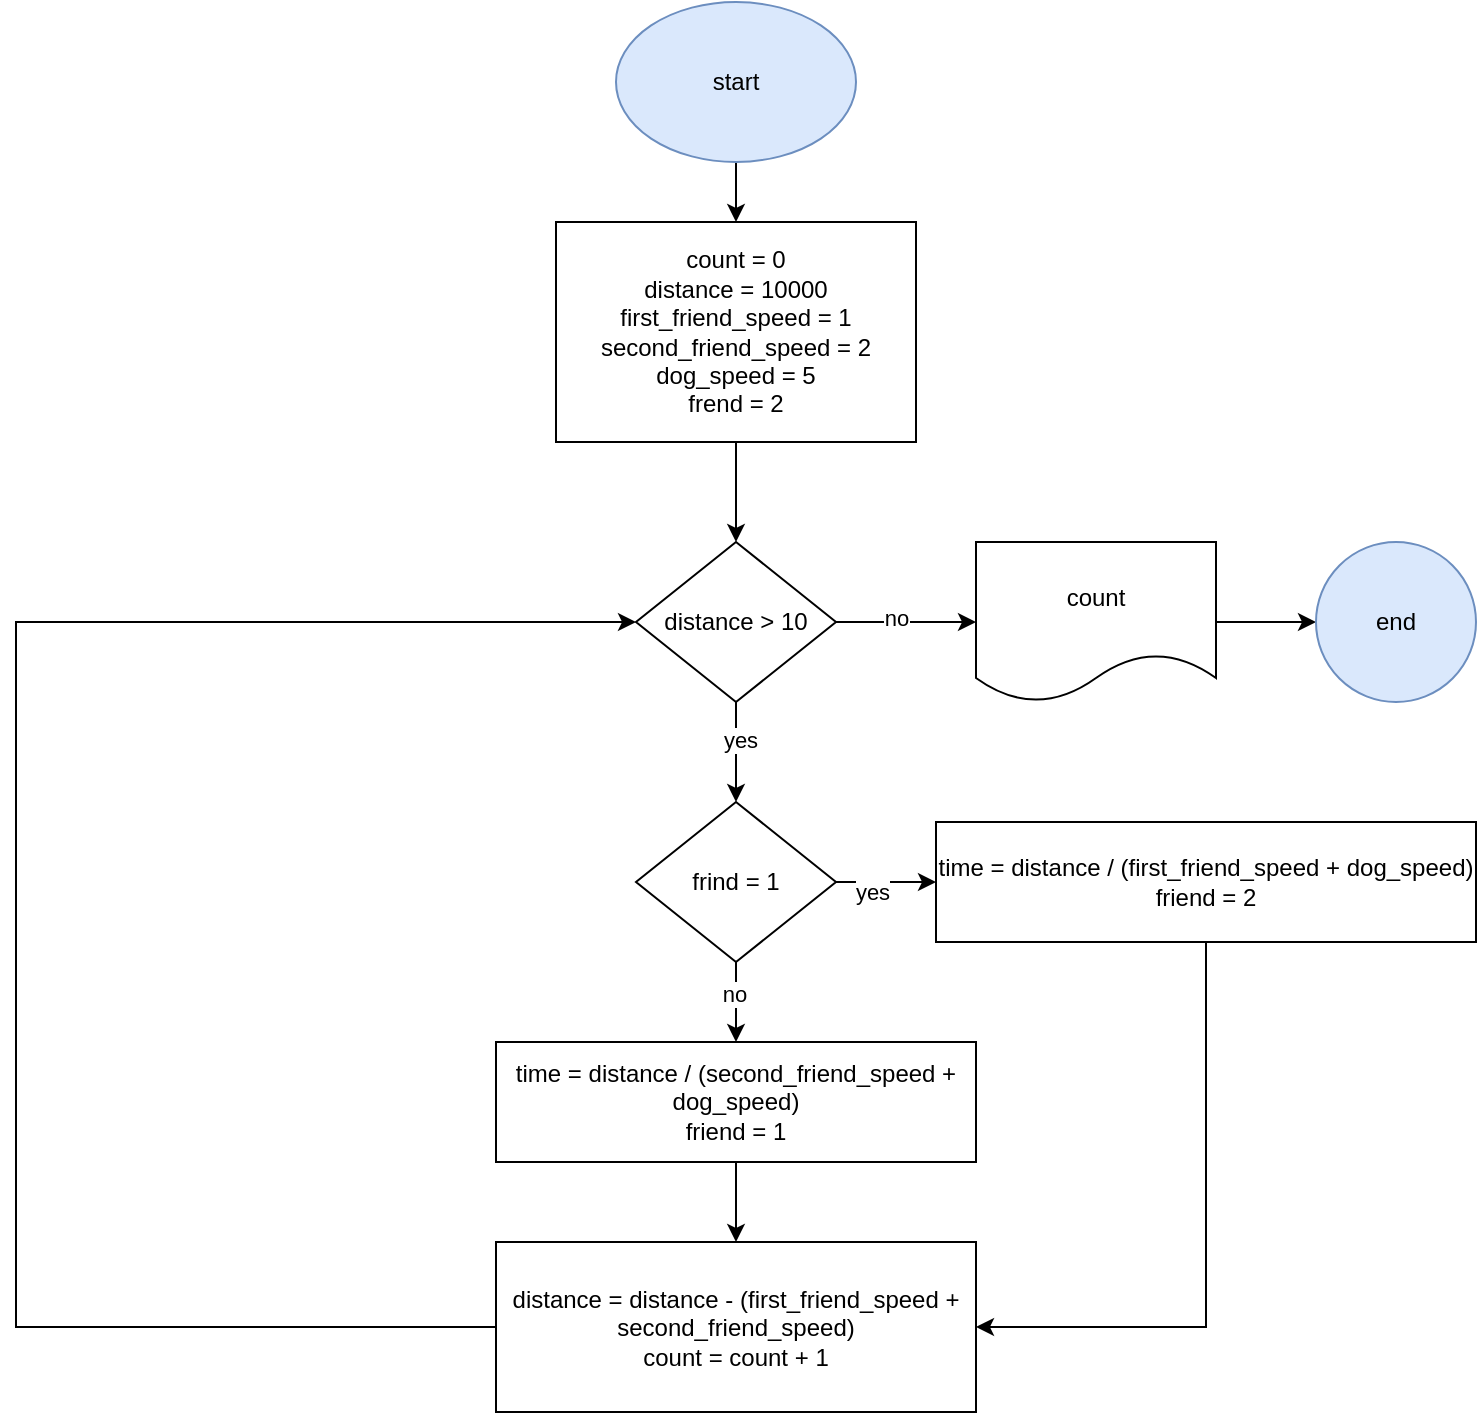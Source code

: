 <mxfile version="22.0.6" type="google">
  <diagram name="Страница — 1" id="2D-zRHizvhMx-MmYtyQY">
    <mxGraphModel grid="1" page="1" gridSize="10" guides="1" tooltips="1" connect="1" arrows="1" fold="1" pageScale="1" pageWidth="827" pageHeight="1169" math="0" shadow="0">
      <root>
        <mxCell id="0" />
        <mxCell id="1" parent="0" />
        <mxCell id="k2s1_3U7AdrUQbt052R2-3" value="" style="edgeStyle=orthogonalEdgeStyle;rounded=0;orthogonalLoop=1;jettySize=auto;html=1;" edge="1" parent="1" source="k2s1_3U7AdrUQbt052R2-1" target="k2s1_3U7AdrUQbt052R2-2">
          <mxGeometry relative="1" as="geometry" />
        </mxCell>
        <mxCell id="k2s1_3U7AdrUQbt052R2-1" value="start" style="ellipse;whiteSpace=wrap;html=1;fillColor=#dae8fc;strokeColor=#6c8ebf;" vertex="1" parent="1">
          <mxGeometry x="340" y="10" width="120" height="80" as="geometry" />
        </mxCell>
        <mxCell id="k2s1_3U7AdrUQbt052R2-7" value="" style="edgeStyle=orthogonalEdgeStyle;rounded=0;orthogonalLoop=1;jettySize=auto;html=1;" edge="1" parent="1" source="k2s1_3U7AdrUQbt052R2-2" target="k2s1_3U7AdrUQbt052R2-6">
          <mxGeometry relative="1" as="geometry" />
        </mxCell>
        <mxCell id="k2s1_3U7AdrUQbt052R2-2" value="count = 0&lt;br&gt;distance = 10000&lt;br&gt;first_friend_speed = 1&lt;br&gt;second_friend_speed = 2&lt;br&gt;dog_speed = 5&lt;br&gt;frend = 2" style="whiteSpace=wrap;html=1;" vertex="1" parent="1">
          <mxGeometry x="310" y="120" width="180" height="110" as="geometry" />
        </mxCell>
        <mxCell id="k2s1_3U7AdrUQbt052R2-9" value="" style="edgeStyle=orthogonalEdgeStyle;rounded=0;orthogonalLoop=1;jettySize=auto;html=1;" edge="1" parent="1" source="k2s1_3U7AdrUQbt052R2-6">
          <mxGeometry relative="1" as="geometry">
            <mxPoint x="400" y="410" as="targetPoint" />
          </mxGeometry>
        </mxCell>
        <mxCell id="k2s1_3U7AdrUQbt052R2-10" value="yes" style="edgeLabel;html=1;align=center;verticalAlign=middle;resizable=0;points=[];" connectable="0" vertex="1" parent="k2s1_3U7AdrUQbt052R2-9">
          <mxGeometry x="-0.24" y="2" relative="1" as="geometry">
            <mxPoint as="offset" />
          </mxGeometry>
        </mxCell>
        <mxCell id="k2s1_3U7AdrUQbt052R2-23" value="" style="edgeStyle=orthogonalEdgeStyle;rounded=0;orthogonalLoop=1;jettySize=auto;html=1;" edge="1" parent="1" source="k2s1_3U7AdrUQbt052R2-6" target="k2s1_3U7AdrUQbt052R2-22">
          <mxGeometry relative="1" as="geometry" />
        </mxCell>
        <mxCell id="k2s1_3U7AdrUQbt052R2-26" value="no" style="edgeLabel;html=1;align=center;verticalAlign=middle;resizable=0;points=[];" connectable="0" vertex="1" parent="k2s1_3U7AdrUQbt052R2-23">
          <mxGeometry x="-0.15" y="2" relative="1" as="geometry">
            <mxPoint as="offset" />
          </mxGeometry>
        </mxCell>
        <mxCell id="k2s1_3U7AdrUQbt052R2-6" value="distance &amp;gt; 10" style="rhombus;whiteSpace=wrap;html=1;" vertex="1" parent="1">
          <mxGeometry x="350" y="280" width="100" height="80" as="geometry" />
        </mxCell>
        <mxCell id="k2s1_3U7AdrUQbt052R2-13" value="" style="edgeStyle=orthogonalEdgeStyle;rounded=0;orthogonalLoop=1;jettySize=auto;html=1;" edge="1" parent="1" source="k2s1_3U7AdrUQbt052R2-11" target="k2s1_3U7AdrUQbt052R2-12">
          <mxGeometry relative="1" as="geometry" />
        </mxCell>
        <mxCell id="k2s1_3U7AdrUQbt052R2-14" value="yes" style="edgeLabel;html=1;align=center;verticalAlign=middle;resizable=0;points=[];" connectable="0" vertex="1" parent="k2s1_3U7AdrUQbt052R2-13">
          <mxGeometry x="-0.3" y="-5" relative="1" as="geometry">
            <mxPoint as="offset" />
          </mxGeometry>
        </mxCell>
        <mxCell id="k2s1_3U7AdrUQbt052R2-16" value="" style="edgeStyle=orthogonalEdgeStyle;rounded=0;orthogonalLoop=1;jettySize=auto;html=1;" edge="1" parent="1" source="k2s1_3U7AdrUQbt052R2-11" target="k2s1_3U7AdrUQbt052R2-15">
          <mxGeometry relative="1" as="geometry" />
        </mxCell>
        <mxCell id="k2s1_3U7AdrUQbt052R2-17" value="no" style="edgeLabel;html=1;align=center;verticalAlign=middle;resizable=0;points=[];" connectable="0" vertex="1" parent="k2s1_3U7AdrUQbt052R2-16">
          <mxGeometry x="-0.05" relative="1" as="geometry">
            <mxPoint x="-1" y="-3" as="offset" />
          </mxGeometry>
        </mxCell>
        <mxCell id="k2s1_3U7AdrUQbt052R2-11" value="frind = 1" style="rhombus;whiteSpace=wrap;html=1;" vertex="1" parent="1">
          <mxGeometry x="350" y="410" width="100" height="80" as="geometry" />
        </mxCell>
        <mxCell id="k2s1_3U7AdrUQbt052R2-19" style="edgeStyle=orthogonalEdgeStyle;rounded=0;orthogonalLoop=1;jettySize=auto;html=1;entryX=1;entryY=0.5;entryDx=0;entryDy=0;" edge="1" parent="1" source="k2s1_3U7AdrUQbt052R2-12" target="k2s1_3U7AdrUQbt052R2-18">
          <mxGeometry relative="1" as="geometry" />
        </mxCell>
        <mxCell id="k2s1_3U7AdrUQbt052R2-12" value="time = distance / (first_friend_speed&amp;nbsp;+ dog_speed)&lt;br&gt;friend = 2" style="whiteSpace=wrap;html=1;" vertex="1" parent="1">
          <mxGeometry x="500" y="420" width="270" height="60" as="geometry" />
        </mxCell>
        <mxCell id="k2s1_3U7AdrUQbt052R2-20" style="edgeStyle=orthogonalEdgeStyle;rounded=0;orthogonalLoop=1;jettySize=auto;html=1;entryX=0.5;entryY=0;entryDx=0;entryDy=0;" edge="1" parent="1" source="k2s1_3U7AdrUQbt052R2-15" target="k2s1_3U7AdrUQbt052R2-18">
          <mxGeometry relative="1" as="geometry" />
        </mxCell>
        <mxCell id="k2s1_3U7AdrUQbt052R2-15" value="time = distance / (second_friend_speed&amp;nbsp;+ dog_speed)&lt;br&gt;friend = 1" style="whiteSpace=wrap;html=1;" vertex="1" parent="1">
          <mxGeometry x="280" y="530" width="240" height="60" as="geometry" />
        </mxCell>
        <mxCell id="k2s1_3U7AdrUQbt052R2-21" style="edgeStyle=orthogonalEdgeStyle;rounded=0;orthogonalLoop=1;jettySize=auto;html=1;entryX=0;entryY=0.5;entryDx=0;entryDy=0;exitX=0;exitY=0.5;exitDx=0;exitDy=0;" edge="1" parent="1" source="k2s1_3U7AdrUQbt052R2-18" target="k2s1_3U7AdrUQbt052R2-6">
          <mxGeometry relative="1" as="geometry">
            <Array as="points">
              <mxPoint x="40" y="673" />
              <mxPoint x="40" y="320" />
            </Array>
          </mxGeometry>
        </mxCell>
        <mxCell id="k2s1_3U7AdrUQbt052R2-18" value="distance = distance&amp;nbsp;- (first_friend_speed + second_friend_speed)&lt;br&gt;count = count + 1" style="rounded=0;whiteSpace=wrap;html=1;" vertex="1" parent="1">
          <mxGeometry x="280" y="630" width="240" height="85" as="geometry" />
        </mxCell>
        <mxCell id="k2s1_3U7AdrUQbt052R2-25" value="" style="edgeStyle=orthogonalEdgeStyle;rounded=0;orthogonalLoop=1;jettySize=auto;html=1;" edge="1" parent="1" source="k2s1_3U7AdrUQbt052R2-22" target="k2s1_3U7AdrUQbt052R2-24">
          <mxGeometry relative="1" as="geometry" />
        </mxCell>
        <mxCell id="k2s1_3U7AdrUQbt052R2-22" value="count" style="shape=document;whiteSpace=wrap;html=1;boundedLbl=1;" vertex="1" parent="1">
          <mxGeometry x="520" y="280" width="120" height="80" as="geometry" />
        </mxCell>
        <mxCell id="k2s1_3U7AdrUQbt052R2-24" value="end" style="ellipse;whiteSpace=wrap;html=1;fillColor=#dae8fc;strokeColor=#6c8ebf;" vertex="1" parent="1">
          <mxGeometry x="690" y="280" width="80" height="80" as="geometry" />
        </mxCell>
      </root>
    </mxGraphModel>
  </diagram>
</mxfile>
